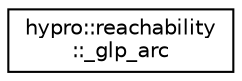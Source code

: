digraph "Graphical Class Hierarchy"
{
  edge [fontname="Helvetica",fontsize="10",labelfontname="Helvetica",labelfontsize="10"];
  node [fontname="Helvetica",fontsize="10",shape=record];
  rankdir="LR";
  Node1 [label="hypro::reachability\l::_glp_arc",height=0.2,width=0.4,color="black", fillcolor="white", style="filled",URL="$structhypro_1_1reachability_1_1__glp__arc.html"];
}
